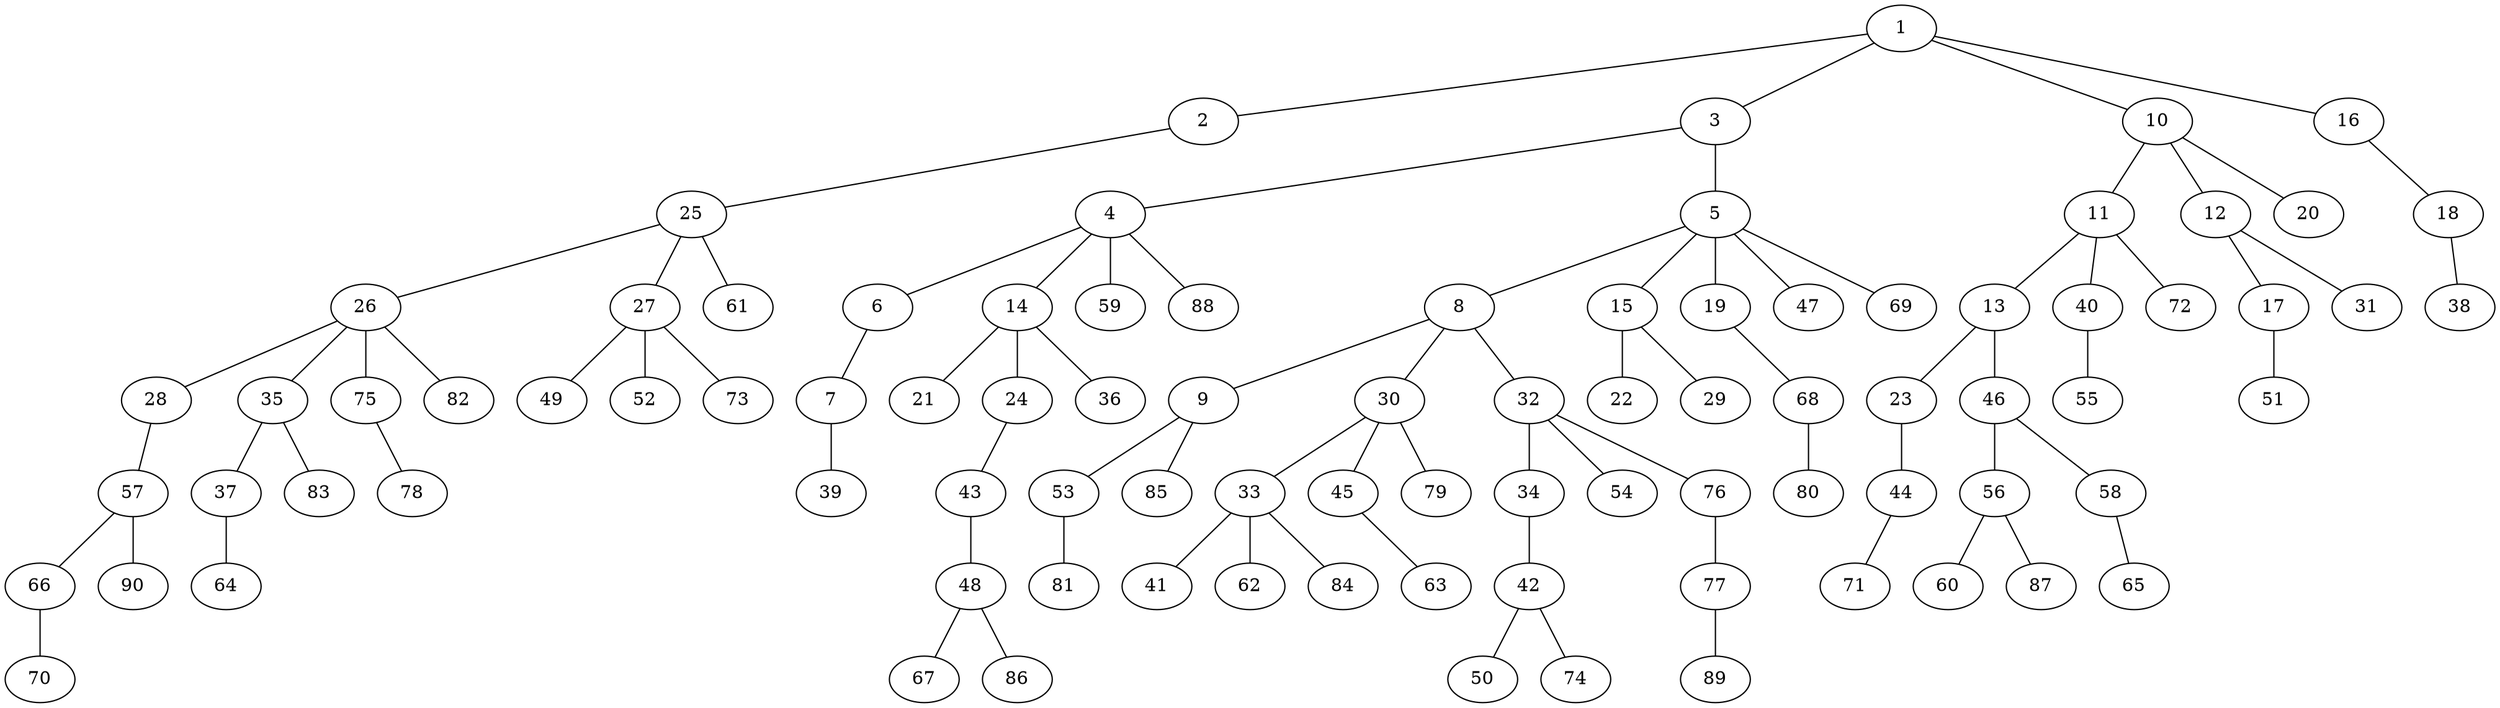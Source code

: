 graph graphname {1--2
1--3
1--10
1--16
2--25
3--4
3--5
4--6
4--14
4--59
4--88
5--8
5--15
5--19
5--47
5--69
6--7
7--39
8--9
8--30
8--32
9--53
9--85
10--11
10--12
10--20
11--13
11--40
11--72
12--17
12--31
13--23
13--46
14--21
14--24
14--36
15--22
15--29
16--18
17--51
18--38
19--68
23--44
24--43
25--26
25--27
25--61
26--28
26--35
26--75
26--82
27--49
27--52
27--73
28--57
30--33
30--45
30--79
32--34
32--54
32--76
33--41
33--62
33--84
34--42
35--37
35--83
37--64
40--55
42--50
42--74
43--48
44--71
45--63
46--56
46--58
48--67
48--86
53--81
56--60
56--87
57--66
57--90
58--65
66--70
68--80
75--78
76--77
77--89
}